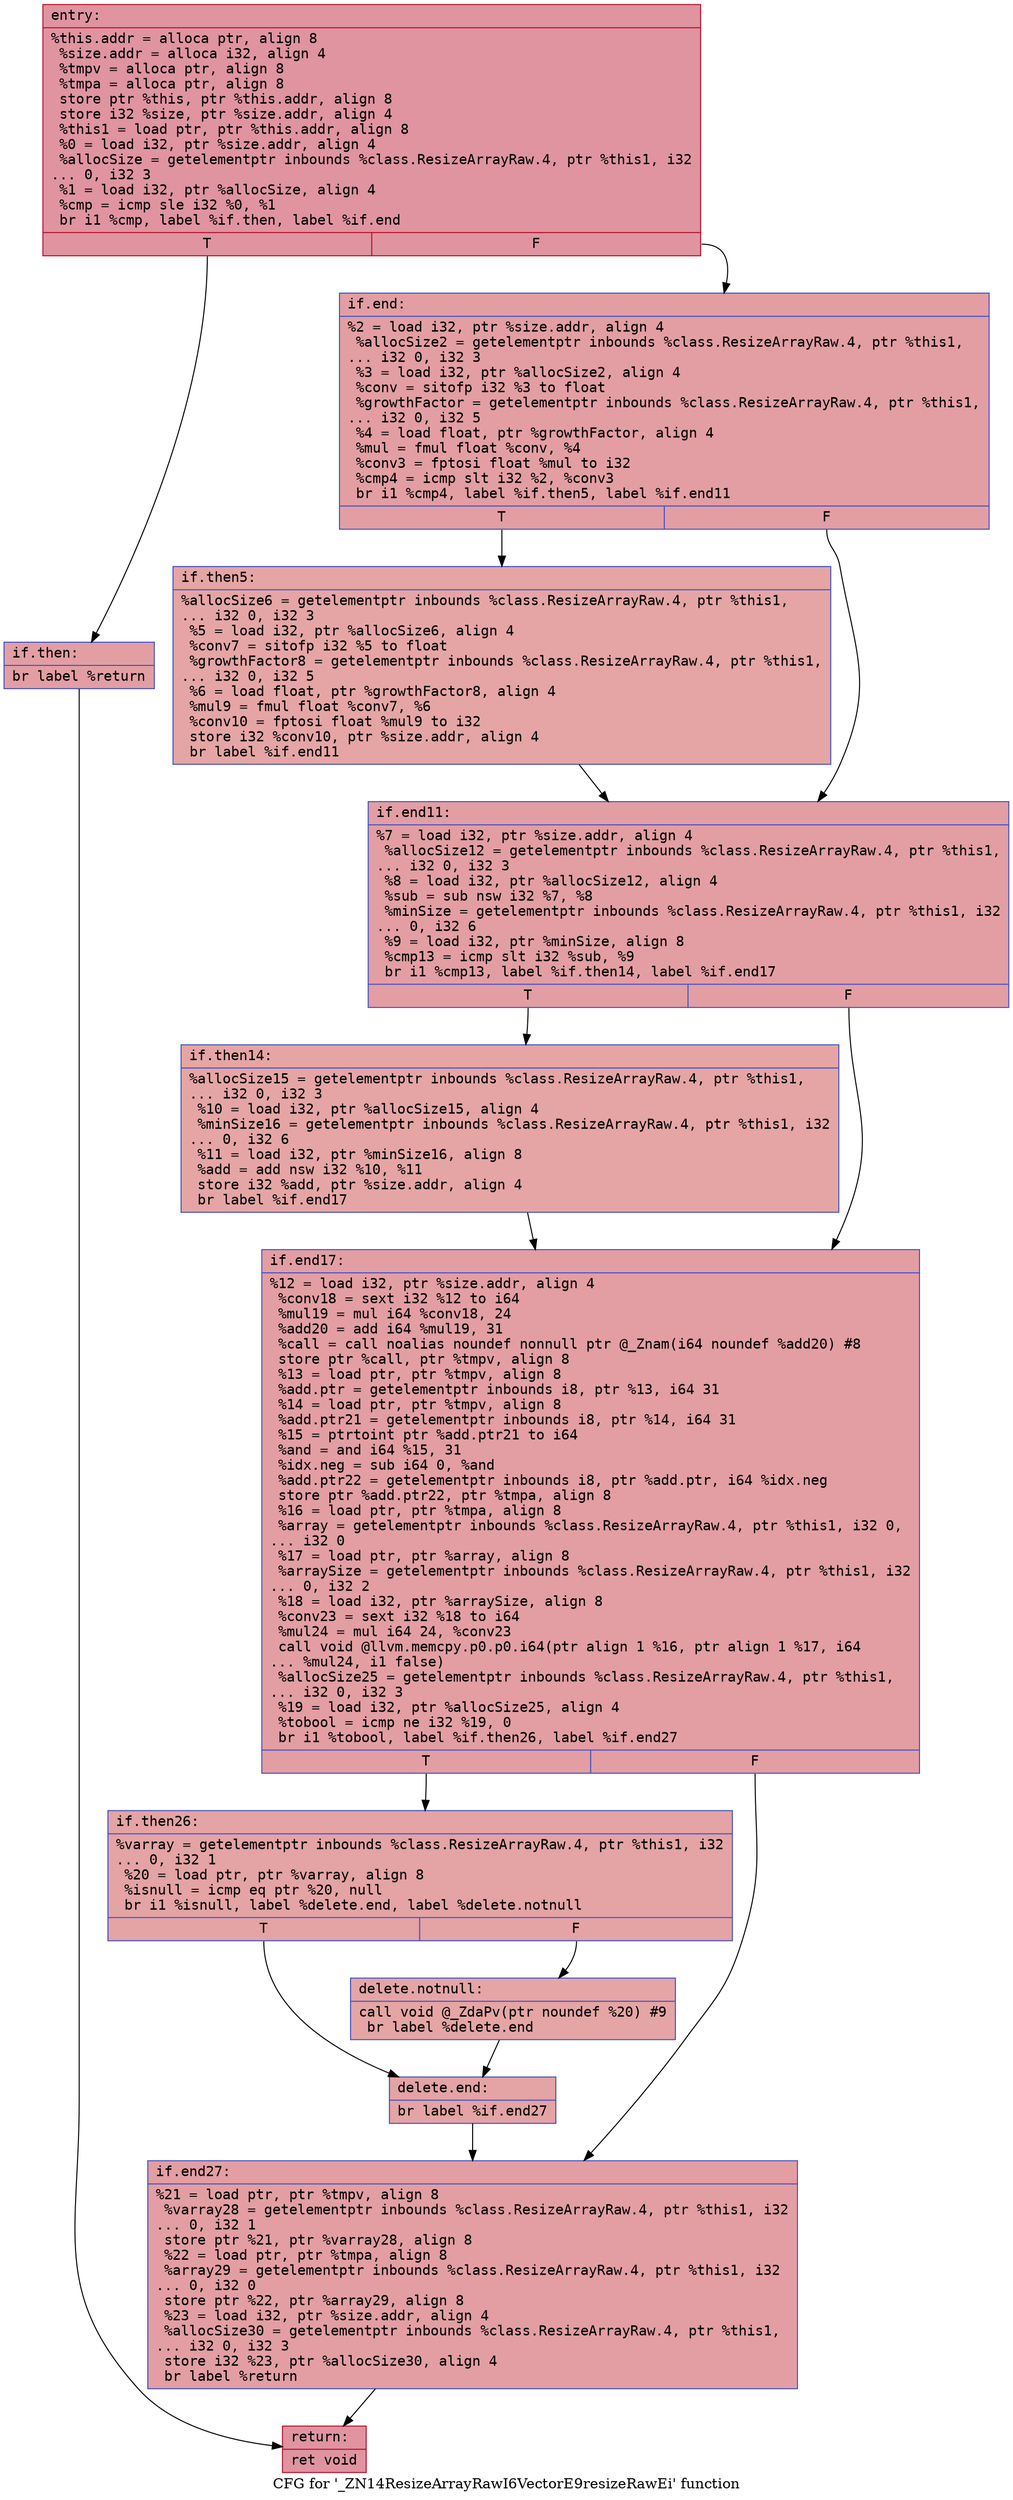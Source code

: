 digraph "CFG for '_ZN14ResizeArrayRawI6VectorE9resizeRawEi' function" {
	label="CFG for '_ZN14ResizeArrayRawI6VectorE9resizeRawEi' function";

	Node0x5621f7715100 [shape=record,color="#b70d28ff", style=filled, fillcolor="#b70d2870" fontname="Courier",label="{entry:\l|  %this.addr = alloca ptr, align 8\l  %size.addr = alloca i32, align 4\l  %tmpv = alloca ptr, align 8\l  %tmpa = alloca ptr, align 8\l  store ptr %this, ptr %this.addr, align 8\l  store i32 %size, ptr %size.addr, align 4\l  %this1 = load ptr, ptr %this.addr, align 8\l  %0 = load i32, ptr %size.addr, align 4\l  %allocSize = getelementptr inbounds %class.ResizeArrayRaw.4, ptr %this1, i32\l... 0, i32 3\l  %1 = load i32, ptr %allocSize, align 4\l  %cmp = icmp sle i32 %0, %1\l  br i1 %cmp, label %if.then, label %if.end\l|{<s0>T|<s1>F}}"];
	Node0x5621f7715100:s0 -> Node0x5621f77157a0[tooltip="entry -> if.then\nProbability 50.00%" ];
	Node0x5621f7715100:s1 -> Node0x5621f7715810[tooltip="entry -> if.end\nProbability 50.00%" ];
	Node0x5621f77157a0 [shape=record,color="#3d50c3ff", style=filled, fillcolor="#be242e70" fontname="Courier",label="{if.then:\l|  br label %return\l}"];
	Node0x5621f77157a0 -> Node0x5621f7715930[tooltip="if.then -> return\nProbability 100.00%" ];
	Node0x5621f7715810 [shape=record,color="#3d50c3ff", style=filled, fillcolor="#be242e70" fontname="Courier",label="{if.end:\l|  %2 = load i32, ptr %size.addr, align 4\l  %allocSize2 = getelementptr inbounds %class.ResizeArrayRaw.4, ptr %this1,\l... i32 0, i32 3\l  %3 = load i32, ptr %allocSize2, align 4\l  %conv = sitofp i32 %3 to float\l  %growthFactor = getelementptr inbounds %class.ResizeArrayRaw.4, ptr %this1,\l... i32 0, i32 5\l  %4 = load float, ptr %growthFactor, align 4\l  %mul = fmul float %conv, %4\l  %conv3 = fptosi float %mul to i32\l  %cmp4 = icmp slt i32 %2, %conv3\l  br i1 %cmp4, label %if.then5, label %if.end11\l|{<s0>T|<s1>F}}"];
	Node0x5621f7715810:s0 -> Node0x5621f77160b0[tooltip="if.end -> if.then5\nProbability 50.00%" ];
	Node0x5621f7715810:s1 -> Node0x5621f7716130[tooltip="if.end -> if.end11\nProbability 50.00%" ];
	Node0x5621f77160b0 [shape=record,color="#3d50c3ff", style=filled, fillcolor="#c5333470" fontname="Courier",label="{if.then5:\l|  %allocSize6 = getelementptr inbounds %class.ResizeArrayRaw.4, ptr %this1,\l... i32 0, i32 3\l  %5 = load i32, ptr %allocSize6, align 4\l  %conv7 = sitofp i32 %5 to float\l  %growthFactor8 = getelementptr inbounds %class.ResizeArrayRaw.4, ptr %this1,\l... i32 0, i32 5\l  %6 = load float, ptr %growthFactor8, align 4\l  %mul9 = fmul float %conv7, %6\l  %conv10 = fptosi float %mul9 to i32\l  store i32 %conv10, ptr %size.addr, align 4\l  br label %if.end11\l}"];
	Node0x5621f77160b0 -> Node0x5621f7716130[tooltip="if.then5 -> if.end11\nProbability 100.00%" ];
	Node0x5621f7716130 [shape=record,color="#3d50c3ff", style=filled, fillcolor="#be242e70" fontname="Courier",label="{if.end11:\l|  %7 = load i32, ptr %size.addr, align 4\l  %allocSize12 = getelementptr inbounds %class.ResizeArrayRaw.4, ptr %this1,\l... i32 0, i32 3\l  %8 = load i32, ptr %allocSize12, align 4\l  %sub = sub nsw i32 %7, %8\l  %minSize = getelementptr inbounds %class.ResizeArrayRaw.4, ptr %this1, i32\l... 0, i32 6\l  %9 = load i32, ptr %minSize, align 8\l  %cmp13 = icmp slt i32 %sub, %9\l  br i1 %cmp13, label %if.then14, label %if.end17\l|{<s0>T|<s1>F}}"];
	Node0x5621f7716130:s0 -> Node0x5621f7716e50[tooltip="if.end11 -> if.then14\nProbability 50.00%" ];
	Node0x5621f7716130:s1 -> Node0x5621f7716ed0[tooltip="if.end11 -> if.end17\nProbability 50.00%" ];
	Node0x5621f7716e50 [shape=record,color="#3d50c3ff", style=filled, fillcolor="#c5333470" fontname="Courier",label="{if.then14:\l|  %allocSize15 = getelementptr inbounds %class.ResizeArrayRaw.4, ptr %this1,\l... i32 0, i32 3\l  %10 = load i32, ptr %allocSize15, align 4\l  %minSize16 = getelementptr inbounds %class.ResizeArrayRaw.4, ptr %this1, i32\l... 0, i32 6\l  %11 = load i32, ptr %minSize16, align 8\l  %add = add nsw i32 %10, %11\l  store i32 %add, ptr %size.addr, align 4\l  br label %if.end17\l}"];
	Node0x5621f7716e50 -> Node0x5621f7716ed0[tooltip="if.then14 -> if.end17\nProbability 100.00%" ];
	Node0x5621f7716ed0 [shape=record,color="#3d50c3ff", style=filled, fillcolor="#be242e70" fontname="Courier",label="{if.end17:\l|  %12 = load i32, ptr %size.addr, align 4\l  %conv18 = sext i32 %12 to i64\l  %mul19 = mul i64 %conv18, 24\l  %add20 = add i64 %mul19, 31\l  %call = call noalias noundef nonnull ptr @_Znam(i64 noundef %add20) #8\l  store ptr %call, ptr %tmpv, align 8\l  %13 = load ptr, ptr %tmpv, align 8\l  %add.ptr = getelementptr inbounds i8, ptr %13, i64 31\l  %14 = load ptr, ptr %tmpv, align 8\l  %add.ptr21 = getelementptr inbounds i8, ptr %14, i64 31\l  %15 = ptrtoint ptr %add.ptr21 to i64\l  %and = and i64 %15, 31\l  %idx.neg = sub i64 0, %and\l  %add.ptr22 = getelementptr inbounds i8, ptr %add.ptr, i64 %idx.neg\l  store ptr %add.ptr22, ptr %tmpa, align 8\l  %16 = load ptr, ptr %tmpa, align 8\l  %array = getelementptr inbounds %class.ResizeArrayRaw.4, ptr %this1, i32 0,\l... i32 0\l  %17 = load ptr, ptr %array, align 8\l  %arraySize = getelementptr inbounds %class.ResizeArrayRaw.4, ptr %this1, i32\l... 0, i32 2\l  %18 = load i32, ptr %arraySize, align 8\l  %conv23 = sext i32 %18 to i64\l  %mul24 = mul i64 24, %conv23\l  call void @llvm.memcpy.p0.p0.i64(ptr align 1 %16, ptr align 1 %17, i64\l... %mul24, i1 false)\l  %allocSize25 = getelementptr inbounds %class.ResizeArrayRaw.4, ptr %this1,\l... i32 0, i32 3\l  %19 = load i32, ptr %allocSize25, align 4\l  %tobool = icmp ne i32 %19, 0\l  br i1 %tobool, label %if.then26, label %if.end27\l|{<s0>T|<s1>F}}"];
	Node0x5621f7716ed0:s0 -> Node0x5621f7716790[tooltip="if.end17 -> if.then26\nProbability 62.50%" ];
	Node0x5621f7716ed0:s1 -> Node0x5621f77167e0[tooltip="if.end17 -> if.end27\nProbability 37.50%" ];
	Node0x5621f7716790 [shape=record,color="#3d50c3ff", style=filled, fillcolor="#c32e3170" fontname="Courier",label="{if.then26:\l|  %varray = getelementptr inbounds %class.ResizeArrayRaw.4, ptr %this1, i32\l... 0, i32 1\l  %20 = load ptr, ptr %varray, align 8\l  %isnull = icmp eq ptr %20, null\l  br i1 %isnull, label %delete.end, label %delete.notnull\l|{<s0>T|<s1>F}}"];
	Node0x5621f7716790:s0 -> Node0x5621f7741780[tooltip="if.then26 -> delete.end\nProbability 37.50%" ];
	Node0x5621f7716790:s1 -> Node0x5621f7741800[tooltip="if.then26 -> delete.notnull\nProbability 62.50%" ];
	Node0x5621f7741800 [shape=record,color="#3d50c3ff", style=filled, fillcolor="#c5333470" fontname="Courier",label="{delete.notnull:\l|  call void @_ZdaPv(ptr noundef %20) #9\l  br label %delete.end\l}"];
	Node0x5621f7741800 -> Node0x5621f7741780[tooltip="delete.notnull -> delete.end\nProbability 100.00%" ];
	Node0x5621f7741780 [shape=record,color="#3d50c3ff", style=filled, fillcolor="#c32e3170" fontname="Courier",label="{delete.end:\l|  br label %if.end27\l}"];
	Node0x5621f7741780 -> Node0x5621f77167e0[tooltip="delete.end -> if.end27\nProbability 100.00%" ];
	Node0x5621f77167e0 [shape=record,color="#3d50c3ff", style=filled, fillcolor="#be242e70" fontname="Courier",label="{if.end27:\l|  %21 = load ptr, ptr %tmpv, align 8\l  %varray28 = getelementptr inbounds %class.ResizeArrayRaw.4, ptr %this1, i32\l... 0, i32 1\l  store ptr %21, ptr %varray28, align 8\l  %22 = load ptr, ptr %tmpa, align 8\l  %array29 = getelementptr inbounds %class.ResizeArrayRaw.4, ptr %this1, i32\l... 0, i32 0\l  store ptr %22, ptr %array29, align 8\l  %23 = load i32, ptr %size.addr, align 4\l  %allocSize30 = getelementptr inbounds %class.ResizeArrayRaw.4, ptr %this1,\l... i32 0, i32 3\l  store i32 %23, ptr %allocSize30, align 4\l  br label %return\l}"];
	Node0x5621f77167e0 -> Node0x5621f7715930[tooltip="if.end27 -> return\nProbability 100.00%" ];
	Node0x5621f7715930 [shape=record,color="#b70d28ff", style=filled, fillcolor="#b70d2870" fontname="Courier",label="{return:\l|  ret void\l}"];
}
